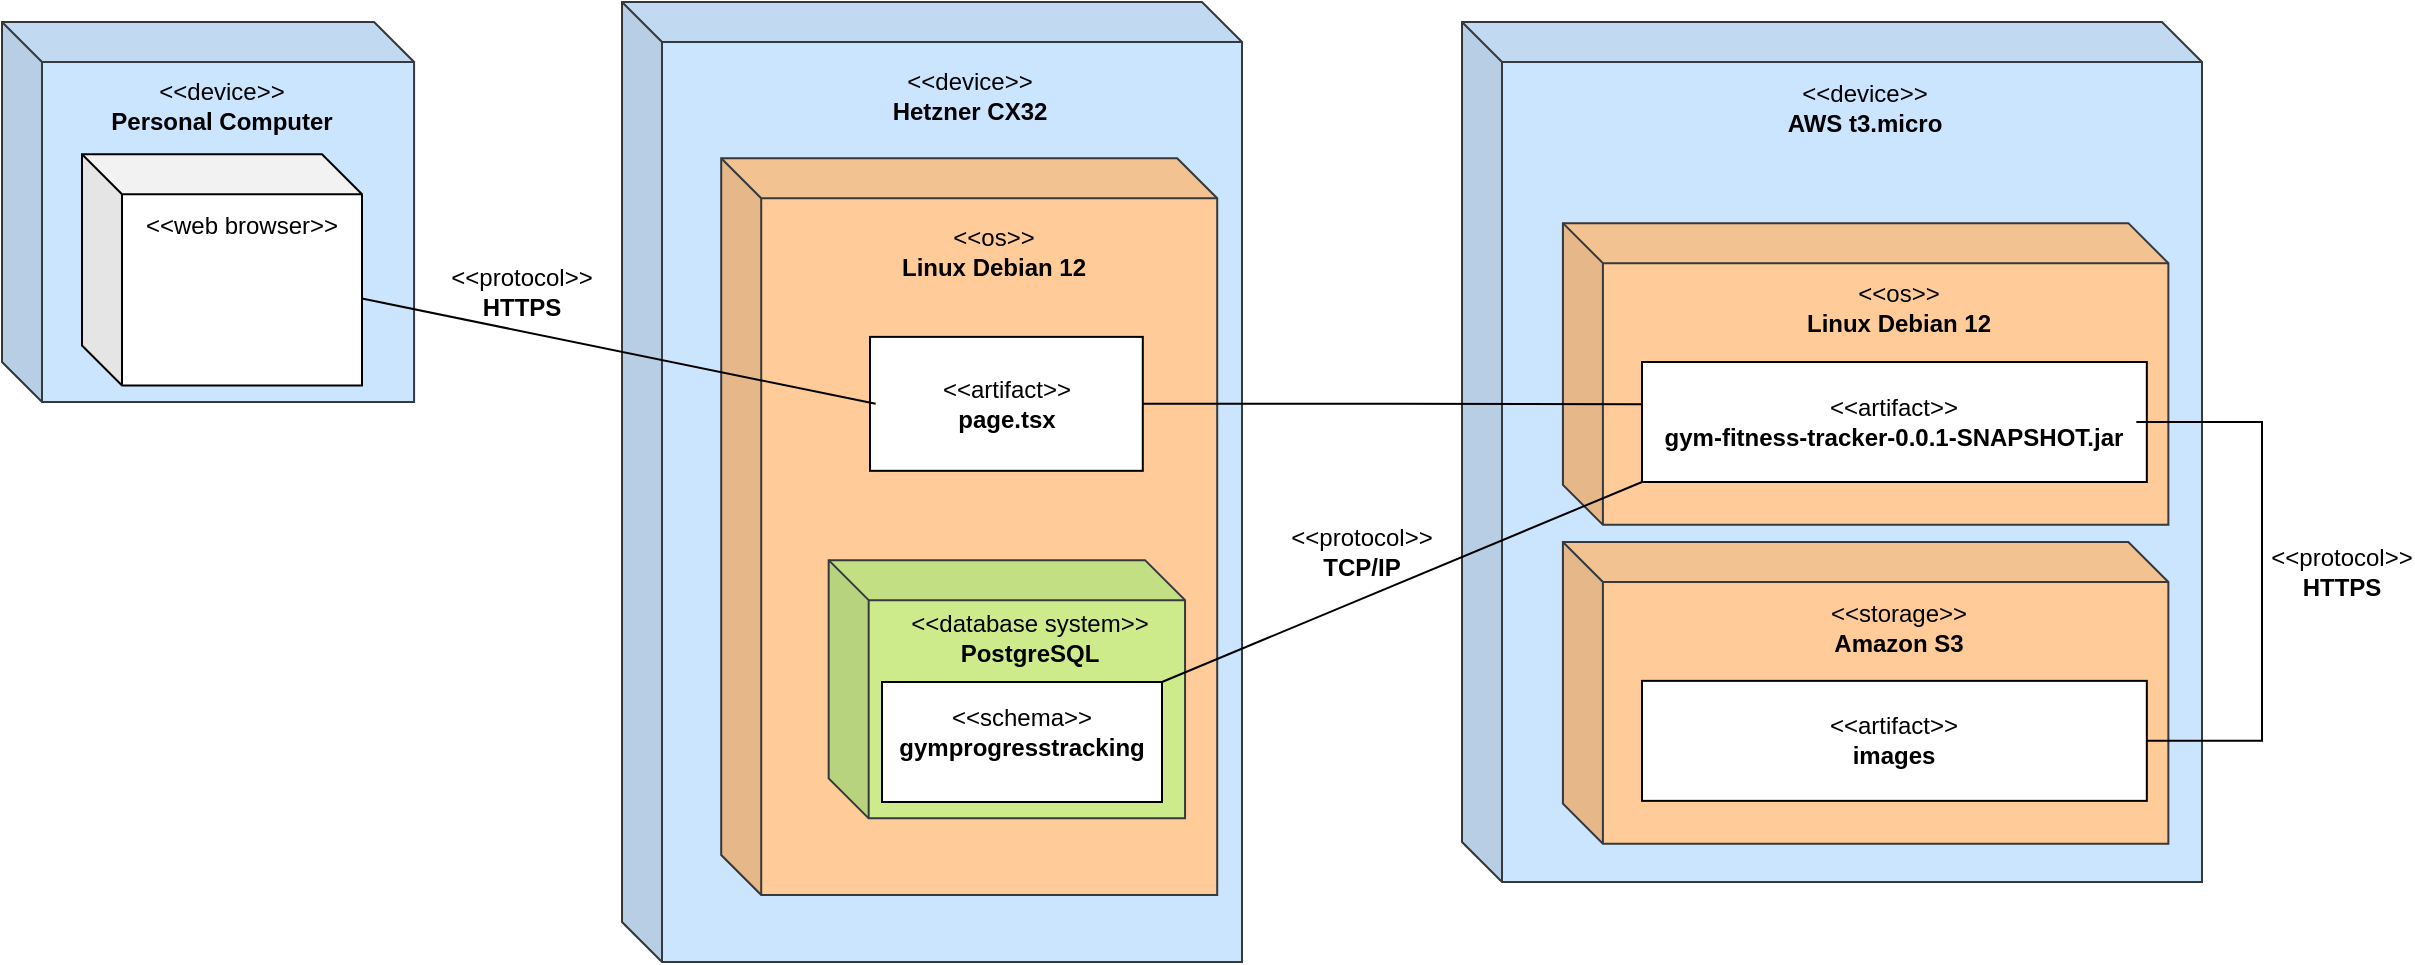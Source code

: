 <mxfile version="26.0.5">
  <diagram name="Page-1" id="YjBq5zKDzYhq6BNDzO2Y">
    <mxGraphModel dx="1546" dy="1027" grid="1" gridSize="10" guides="1" tooltips="1" connect="1" arrows="1" fold="1" page="1" pageScale="1" pageWidth="850" pageHeight="1100" math="0" shadow="0">
      <root>
        <mxCell id="0" />
        <mxCell id="1" parent="0" />
        <mxCell id="zweyZrGD30zNyRP67yO5-9" value="" style="group" parent="1" vertex="1" connectable="0">
          <mxGeometry x="30" y="20" width="206.04" height="190" as="geometry" />
        </mxCell>
        <mxCell id="zweyZrGD30zNyRP67yO5-1" value="" style="shape=cube;whiteSpace=wrap;html=1;boundedLbl=1;backgroundOutline=1;darkOpacity=0.05;darkOpacity2=0.1;fillColor=#cce5ff;strokeColor=#36393d;" parent="zweyZrGD30zNyRP67yO5-9" vertex="1">
          <mxGeometry width="206.04" height="190" as="geometry" />
        </mxCell>
        <mxCell id="zweyZrGD30zNyRP67yO5-3" value="&amp;lt;&amp;lt;device&amp;gt;&amp;gt;&lt;div&gt;&lt;b&gt;Personal Computer&lt;/b&gt;&lt;/div&gt;" style="text;html=1;align=center;verticalAlign=middle;whiteSpace=wrap;rounded=0;" parent="zweyZrGD30zNyRP67yO5-9" vertex="1">
          <mxGeometry x="40" y="30.003" width="140" height="24.783" as="geometry" />
        </mxCell>
        <mxCell id="zweyZrGD30zNyRP67yO5-6" value="" style="shape=cube;whiteSpace=wrap;html=1;boundedLbl=1;backgroundOutline=1;darkOpacity=0.05;darkOpacity2=0.1;align=center;" parent="zweyZrGD30zNyRP67yO5-9" vertex="1">
          <mxGeometry x="40" y="66.087" width="140" height="115.652" as="geometry" />
        </mxCell>
        <mxCell id="zweyZrGD30zNyRP67yO5-10" value="&amp;lt;&amp;lt;web browser&amp;gt;&amp;gt;" style="text;html=1;align=center;verticalAlign=middle;whiteSpace=wrap;rounded=0;" parent="zweyZrGD30zNyRP67yO5-9" vertex="1">
          <mxGeometry x="70" y="89.999" width="100" height="24.783" as="geometry" />
        </mxCell>
        <mxCell id="zweyZrGD30zNyRP67yO5-18" value="" style="group" parent="1" vertex="1" connectable="0">
          <mxGeometry x="340" y="10" width="310" height="480" as="geometry" />
        </mxCell>
        <mxCell id="zweyZrGD30zNyRP67yO5-14" value="&amp;lt;&amp;lt;device&amp;gt;&amp;gt;&lt;br&gt;&lt;div&gt;&lt;b&gt;Hetzner&amp;nbsp;CX32&lt;/b&gt;&lt;/div&gt;" style="text;html=1;align=center;verticalAlign=middle;whiteSpace=wrap;rounded=0;" parent="zweyZrGD30zNyRP67yO5-18" vertex="1">
          <mxGeometry x="68.2" y="30.823" width="173.6" height="27.664" as="geometry" />
        </mxCell>
        <mxCell id="WcVSIt36STGnPMutvexC-4" value="" style="group" parent="zweyZrGD30zNyRP67yO5-18" vertex="1" connectable="0">
          <mxGeometry width="310" height="480" as="geometry" />
        </mxCell>
        <mxCell id="zweyZrGD30zNyRP67yO5-12" value="" style="shape=cube;whiteSpace=wrap;html=1;boundedLbl=1;backgroundOutline=1;darkOpacity=0.05;darkOpacity2=0.1;fillColor=#cce5ff;strokeColor=#36393d;" parent="WcVSIt36STGnPMutvexC-4" vertex="1">
          <mxGeometry width="310" height="480" as="geometry" />
        </mxCell>
        <mxCell id="WcVSIt36STGnPMutvexC-3" value="" style="group" parent="WcVSIt36STGnPMutvexC-4" vertex="1" connectable="0">
          <mxGeometry x="49.6" y="78.14" width="260.4" height="368.372" as="geometry" />
        </mxCell>
        <mxCell id="zweyZrGD30zNyRP67yO5-16" value="" style="shape=cube;whiteSpace=wrap;html=1;boundedLbl=1;backgroundOutline=1;darkOpacity=0.05;darkOpacity2=0.1;fillColor=#ffcc99;strokeColor=#36393d;" parent="WcVSIt36STGnPMutvexC-3" vertex="1">
          <mxGeometry width="248" height="368.372" as="geometry" />
        </mxCell>
        <mxCell id="WcVSIt36STGnPMutvexC-2" value="&amp;lt;&amp;lt;os&amp;gt;&amp;gt;&lt;div&gt;&lt;b&gt;Linux Debian 12&lt;/b&gt;&lt;br&gt;&lt;/div&gt;" style="text;html=1;align=center;verticalAlign=middle;whiteSpace=wrap;rounded=0;" parent="WcVSIt36STGnPMutvexC-3" vertex="1">
          <mxGeometry x="49.6" y="33.491" width="173.6" height="27.664" as="geometry" />
        </mxCell>
        <mxCell id="WcVSIt36STGnPMutvexC-18" value="" style="group" parent="WcVSIt36STGnPMutvexC-3" vertex="1" connectable="0">
          <mxGeometry x="74.4" y="89.302" width="136.4" height="66.977" as="geometry" />
        </mxCell>
        <mxCell id="WcVSIt36STGnPMutvexC-19" value="" style="rounded=0;whiteSpace=wrap;html=1;" parent="WcVSIt36STGnPMutvexC-18" vertex="1">
          <mxGeometry width="136.4" height="66.977" as="geometry" />
        </mxCell>
        <mxCell id="WcVSIt36STGnPMutvexC-20" value="&amp;lt;&amp;lt;artifact&amp;gt;&amp;gt;&lt;div&gt;&lt;b&gt;page.tsx&lt;/b&gt;&lt;/div&gt;" style="text;html=1;align=center;verticalAlign=middle;whiteSpace=wrap;rounded=0;" parent="WcVSIt36STGnPMutvexC-18" vertex="1">
          <mxGeometry x="2.842" y="17.358" width="130.717" height="32.249" as="geometry" />
        </mxCell>
        <mxCell id="WcVSIt36STGnPMutvexC-39" value="" style="group" parent="WcVSIt36STGnPMutvexC-3" vertex="1" connectable="0">
          <mxGeometry x="53.733" y="200.93" width="178.193" height="129.1" as="geometry" />
        </mxCell>
        <mxCell id="WcVSIt36STGnPMutvexC-37" value="" style="shape=cube;whiteSpace=wrap;html=1;boundedLbl=1;backgroundOutline=1;darkOpacity=0.05;darkOpacity2=0.1;align=center;fillColor=#cdeb8b;strokeColor=#36393d;" parent="WcVSIt36STGnPMutvexC-39" vertex="1">
          <mxGeometry width="178.193" height="129.098" as="geometry" />
        </mxCell>
        <mxCell id="WcVSIt36STGnPMutvexC-38" value="&amp;lt;&amp;lt;database system&amp;gt;&amp;gt;&lt;div&gt;&lt;b&gt;PostgreSQL&lt;/b&gt;&lt;/div&gt;" style="text;html=1;align=center;verticalAlign=middle;whiteSpace=wrap;rounded=0;" parent="WcVSIt36STGnPMutvexC-39" vertex="1">
          <mxGeometry x="23.759" y="22.326" width="154.434" height="33.488" as="geometry" />
        </mxCell>
        <mxCell id="WcVSIt36STGnPMutvexC-42" value="" style="group" parent="WcVSIt36STGnPMutvexC-39" vertex="1" connectable="0">
          <mxGeometry x="21.667" y="60.93" width="150" height="60" as="geometry" />
        </mxCell>
        <mxCell id="WcVSIt36STGnPMutvexC-41" value="" style="rounded=0;whiteSpace=wrap;html=1;" parent="WcVSIt36STGnPMutvexC-42" vertex="1">
          <mxGeometry x="5" width="140" height="60" as="geometry" />
        </mxCell>
        <mxCell id="WcVSIt36STGnPMutvexC-40" value="&lt;div&gt;&amp;lt;&amp;lt;schema&amp;gt;&amp;gt;&lt;/div&gt;&lt;b&gt;gymprogresstracking&lt;/b&gt;" style="text;html=1;align=center;verticalAlign=middle;whiteSpace=wrap;rounded=0;" parent="WcVSIt36STGnPMutvexC-42" vertex="1">
          <mxGeometry y="10" width="150" height="30" as="geometry" />
        </mxCell>
        <mxCell id="WcVSIt36STGnPMutvexC-7" value="&amp;lt;&amp;lt;device&amp;gt;&amp;gt;&lt;div&gt;&lt;b&gt;Hetzner CX32&lt;/b&gt;&lt;br&gt;&lt;/div&gt;" style="text;html=1;align=center;verticalAlign=middle;whiteSpace=wrap;rounded=0;" parent="WcVSIt36STGnPMutvexC-4" vertex="1">
          <mxGeometry x="86.8" y="33.491" width="173.6" height="27.664" as="geometry" />
        </mxCell>
        <mxCell id="WcVSIt36STGnPMutvexC-21" value="" style="group" parent="1" vertex="1" connectable="0">
          <mxGeometry x="760" y="20" width="370" height="430" as="geometry" />
        </mxCell>
        <mxCell id="WcVSIt36STGnPMutvexC-22" value="" style="shape=cube;whiteSpace=wrap;html=1;boundedLbl=1;backgroundOutline=1;darkOpacity=0.05;darkOpacity2=0.1;fillColor=#cce5ff;strokeColor=#36393d;" parent="WcVSIt36STGnPMutvexC-21" vertex="1">
          <mxGeometry width="370" height="430" as="geometry" />
        </mxCell>
        <mxCell id="WcVSIt36STGnPMutvexC-23" value="&amp;lt;&amp;lt;device&amp;gt;&amp;gt;&lt;div&gt;&lt;b&gt;AWS t3.micro&lt;/b&gt;&lt;/div&gt;" style="text;html=1;align=center;verticalAlign=middle;whiteSpace=wrap;rounded=0;" parent="WcVSIt36STGnPMutvexC-21" vertex="1">
          <mxGeometry x="84.091" y="30.173" width="235.455" height="24.924" as="geometry" />
        </mxCell>
        <mxCell id="WcVSIt36STGnPMutvexC-24" value="" style="group" parent="WcVSIt36STGnPMutvexC-21" vertex="1" connectable="0">
          <mxGeometry x="50.455" y="100.569" width="302.727" height="150.854" as="geometry" />
        </mxCell>
        <mxCell id="WcVSIt36STGnPMutvexC-25" value="" style="shape=cube;whiteSpace=wrap;html=1;boundedLbl=1;backgroundOutline=1;darkOpacity=0.05;darkOpacity2=0.1;fillColor=#ffcc99;strokeColor=#36393d;" parent="WcVSIt36STGnPMutvexC-24" vertex="1">
          <mxGeometry width="302.727" height="150.854" as="geometry" />
        </mxCell>
        <mxCell id="WcVSIt36STGnPMutvexC-26" value="&amp;lt;&amp;lt;os&amp;gt;&amp;gt;&lt;div&gt;&lt;b&gt;Linux Debian 12&lt;/b&gt;&lt;br&gt;&lt;/div&gt;" style="text;html=1;align=center;verticalAlign=middle;whiteSpace=wrap;rounded=0;" parent="WcVSIt36STGnPMutvexC-24" vertex="1">
          <mxGeometry x="50.455" y="30.173" width="235.455" height="24.924" as="geometry" />
        </mxCell>
        <mxCell id="WcVSIt36STGnPMutvexC-27" value="" style="group" parent="WcVSIt36STGnPMutvexC-24" vertex="1" connectable="0">
          <mxGeometry x="39.55" y="69.43" width="252.41" height="60" as="geometry" />
        </mxCell>
        <mxCell id="WcVSIt36STGnPMutvexC-28" value="" style="rounded=0;whiteSpace=wrap;html=1;" parent="WcVSIt36STGnPMutvexC-27" vertex="1">
          <mxGeometry width="252.41" height="60" as="geometry" />
        </mxCell>
        <mxCell id="WcVSIt36STGnPMutvexC-29" value="&amp;lt;&amp;lt;artifact&amp;gt;&amp;gt;&lt;div&gt;&lt;b&gt;gym-fitness-tracker-0.0.1-SNAPSHOT.jar&lt;/b&gt;&lt;br&gt;&lt;/div&gt;" style="text;html=1;align=center;verticalAlign=middle;whiteSpace=wrap;rounded=0;" parent="WcVSIt36STGnPMutvexC-27" vertex="1">
          <mxGeometry x="5.259" y="15.55" width="241.893" height="28.89" as="geometry" />
        </mxCell>
        <mxCell id="WcVSIt36STGnPMutvexC-30" value="" style="group" parent="WcVSIt36STGnPMutvexC-21" vertex="1" connectable="0">
          <mxGeometry x="50.455" y="259.999" width="302.727" height="150.854" as="geometry" />
        </mxCell>
        <mxCell id="WcVSIt36STGnPMutvexC-31" value="" style="shape=cube;whiteSpace=wrap;html=1;boundedLbl=1;backgroundOutline=1;darkOpacity=0.05;darkOpacity2=0.1;fillColor=#ffcc99;strokeColor=#36393d;" parent="WcVSIt36STGnPMutvexC-30" vertex="1">
          <mxGeometry width="302.727" height="150.854" as="geometry" />
        </mxCell>
        <mxCell id="WcVSIt36STGnPMutvexC-32" value="&amp;lt;&amp;lt;storage&amp;gt;&amp;gt;&lt;div&gt;&lt;b&gt;Amazon S3&lt;/b&gt;&lt;/div&gt;" style="text;html=1;align=center;verticalAlign=middle;whiteSpace=wrap;rounded=0;" parent="WcVSIt36STGnPMutvexC-30" vertex="1">
          <mxGeometry x="50.455" y="30.173" width="235.455" height="24.924" as="geometry" />
        </mxCell>
        <mxCell id="WcVSIt36STGnPMutvexC-33" value="" style="group" parent="WcVSIt36STGnPMutvexC-30" vertex="1" connectable="0">
          <mxGeometry x="39.55" y="69.43" width="252.41" height="60" as="geometry" />
        </mxCell>
        <mxCell id="WcVSIt36STGnPMutvexC-34" value="" style="rounded=0;whiteSpace=wrap;html=1;" parent="WcVSIt36STGnPMutvexC-33" vertex="1">
          <mxGeometry width="252.41" height="60" as="geometry" />
        </mxCell>
        <mxCell id="WcVSIt36STGnPMutvexC-35" value="&amp;lt;&amp;lt;artifact&amp;gt;&amp;gt;&lt;div&gt;&lt;b&gt;images&lt;/b&gt;&lt;br&gt;&lt;/div&gt;" style="text;html=1;align=center;verticalAlign=middle;whiteSpace=wrap;rounded=0;" parent="WcVSIt36STGnPMutvexC-33" vertex="1">
          <mxGeometry x="5.259" y="15.55" width="241.893" height="28.89" as="geometry" />
        </mxCell>
        <mxCell id="WcVSIt36STGnPMutvexC-54" style="edgeStyle=orthogonalEdgeStyle;rounded=0;orthogonalLoop=1;jettySize=auto;html=1;entryX=1;entryY=0.5;entryDx=0;entryDy=0;endArrow=none;endFill=0;" parent="WcVSIt36STGnPMutvexC-21" source="WcVSIt36STGnPMutvexC-29" target="WcVSIt36STGnPMutvexC-34" edge="1">
          <mxGeometry relative="1" as="geometry">
            <Array as="points">
              <mxPoint x="400" y="200" />
              <mxPoint x="400" y="359" />
            </Array>
          </mxGeometry>
        </mxCell>
        <mxCell id="WcVSIt36STGnPMutvexC-43" style="rounded=0;orthogonalLoop=1;jettySize=auto;html=1;entryX=0;entryY=0.5;entryDx=0;entryDy=0;endArrow=none;endFill=0;" parent="1" source="zweyZrGD30zNyRP67yO5-6" target="WcVSIt36STGnPMutvexC-20" edge="1">
          <mxGeometry relative="1" as="geometry" />
        </mxCell>
        <mxCell id="WcVSIt36STGnPMutvexC-44" value="&lt;div&gt;&amp;lt;&amp;lt;protocol&amp;gt;&amp;gt;&lt;/div&gt;&lt;b&gt;HTTPS&lt;/b&gt;" style="text;html=1;align=center;verticalAlign=middle;whiteSpace=wrap;rounded=0;" parent="1" vertex="1">
          <mxGeometry x="260" y="140" width="60" height="30" as="geometry" />
        </mxCell>
        <mxCell id="WcVSIt36STGnPMutvexC-46" style="edgeStyle=orthogonalEdgeStyle;rounded=0;orthogonalLoop=1;jettySize=auto;html=1;entryX=0;entryY=0.353;entryDx=0;entryDy=0;entryPerimeter=0;endArrow=none;endFill=0;" parent="1" source="WcVSIt36STGnPMutvexC-19" target="WcVSIt36STGnPMutvexC-28" edge="1">
          <mxGeometry relative="1" as="geometry" />
        </mxCell>
        <mxCell id="WcVSIt36STGnPMutvexC-48" style="rounded=0;orthogonalLoop=1;jettySize=auto;html=1;exitX=0;exitY=1;exitDx=0;exitDy=0;entryX=1;entryY=0;entryDx=0;entryDy=0;endArrow=none;endFill=0;" parent="1" source="WcVSIt36STGnPMutvexC-28" target="WcVSIt36STGnPMutvexC-41" edge="1">
          <mxGeometry relative="1" as="geometry" />
        </mxCell>
        <mxCell id="WcVSIt36STGnPMutvexC-51" value="&amp;lt;&amp;lt;protocol&amp;gt;&amp;gt;&lt;div&gt;&lt;b&gt;TCP/IP&lt;/b&gt;&lt;/div&gt;" style="text;html=1;align=center;verticalAlign=middle;whiteSpace=wrap;rounded=0;" parent="1" vertex="1">
          <mxGeometry x="680" y="270" width="60" height="30" as="geometry" />
        </mxCell>
        <mxCell id="WcVSIt36STGnPMutvexC-53" value="&lt;div&gt;&amp;lt;&amp;lt;protocol&amp;gt;&amp;gt;&lt;/div&gt;&lt;b&gt;HTTPS&lt;/b&gt;" style="text;html=1;align=center;verticalAlign=middle;whiteSpace=wrap;rounded=0;" parent="1" vertex="1">
          <mxGeometry x="1170" y="280" width="60" height="30" as="geometry" />
        </mxCell>
      </root>
    </mxGraphModel>
  </diagram>
</mxfile>

